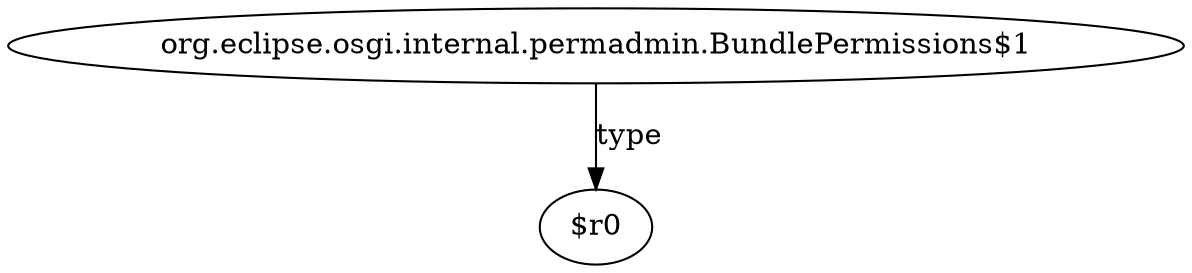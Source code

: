 digraph g {
0[label="org.eclipse.osgi.internal.permadmin.BundlePermissions$1"]
1[label="$r0"]
0->1[label="type"]
}